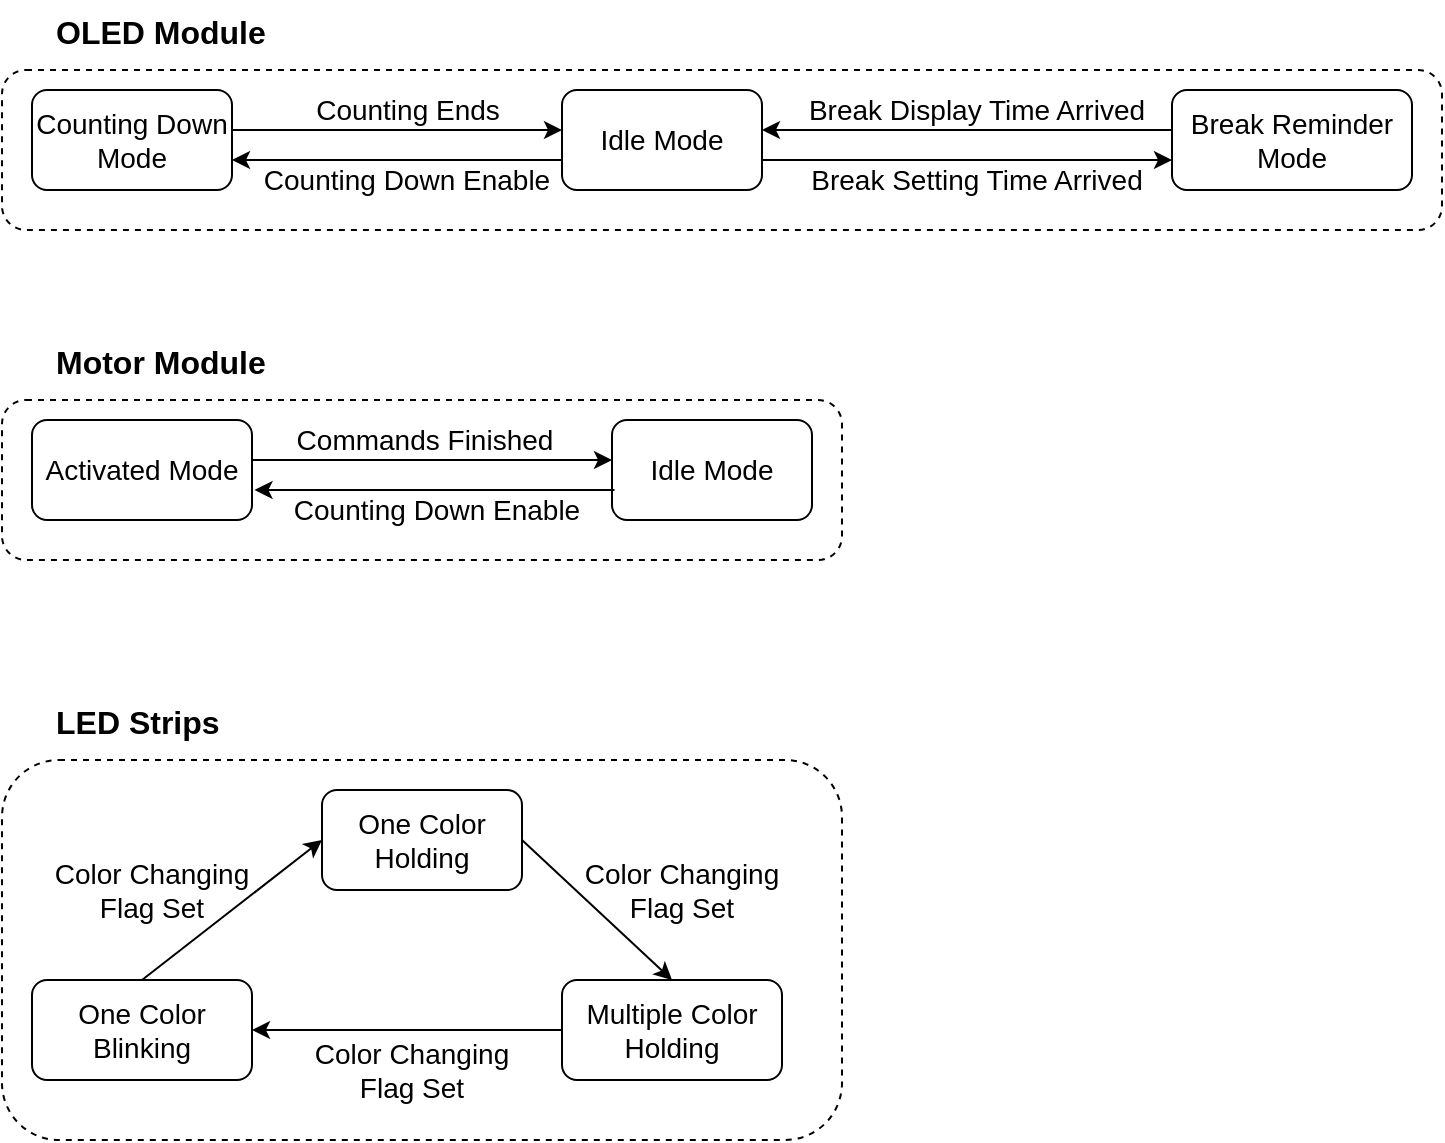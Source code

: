 <mxfile version="26.1.1">
  <diagram id="E_RpoompiALEzD8Yxrjx" name="第 1 页">
    <mxGraphModel dx="1379" dy="309" grid="1" gridSize="5" guides="1" tooltips="1" connect="1" arrows="1" fold="1" page="0" pageScale="1" pageWidth="1654" pageHeight="2336" math="0" shadow="0">
      <root>
        <mxCell id="0" />
        <mxCell id="1" parent="0" />
        <mxCell id="77--EYf3I-4FInswbORS-75" value="" style="rounded=1;whiteSpace=wrap;html=1;dashed=1;fillColor=none;" vertex="1" parent="1">
          <mxGeometry x="25" y="845" width="420" height="80" as="geometry" />
        </mxCell>
        <mxCell id="77--EYf3I-4FInswbORS-72" value="" style="rounded=1;whiteSpace=wrap;html=1;dashed=1;fillColor=none;" vertex="1" parent="1">
          <mxGeometry x="25" y="680" width="720" height="80" as="geometry" />
        </mxCell>
        <mxCell id="77--EYf3I-4FInswbORS-35" value="&lt;span style=&quot;font-size: 14px;&quot;&gt;Idle Mode&lt;/span&gt;" style="rounded=1;whiteSpace=wrap;html=1;" vertex="1" parent="1">
          <mxGeometry x="305" y="690" width="100" height="50" as="geometry" />
        </mxCell>
        <mxCell id="77--EYf3I-4FInswbORS-36" value="&lt;span style=&quot;font-size: 14px;&quot;&gt;Counting Down Mode&lt;/span&gt;" style="rounded=1;whiteSpace=wrap;html=1;" vertex="1" parent="1">
          <mxGeometry x="40" y="690" width="100" height="50" as="geometry" />
        </mxCell>
        <mxCell id="77--EYf3I-4FInswbORS-37" value="&lt;span style=&quot;font-size: 14px;&quot;&gt;Break Reminder Mode&lt;/span&gt;" style="rounded=1;whiteSpace=wrap;html=1;" vertex="1" parent="1">
          <mxGeometry x="610" y="690" width="120" height="50" as="geometry" />
        </mxCell>
        <mxCell id="77--EYf3I-4FInswbORS-44" value="&lt;span style=&quot;font-size: 14px;&quot;&gt;Counting Ends&lt;/span&gt;" style="text;html=1;align=center;verticalAlign=middle;whiteSpace=wrap;rounded=0;" vertex="1" parent="1">
          <mxGeometry x="177.5" y="685" width="100" height="30" as="geometry" />
        </mxCell>
        <mxCell id="77--EYf3I-4FInswbORS-45" value="&lt;span style=&quot;font-size: 14px;&quot;&gt;Counting Down Enable&lt;/span&gt;" style="text;html=1;align=center;verticalAlign=middle;whiteSpace=wrap;rounded=0;" vertex="1" parent="1">
          <mxGeometry x="150" y="720" width="155" height="30" as="geometry" />
        </mxCell>
        <mxCell id="77--EYf3I-4FInswbORS-60" value="&lt;span style=&quot;font-size: 14px;&quot;&gt;Break Display Time Arrived&lt;/span&gt;" style="text;html=1;align=center;verticalAlign=middle;whiteSpace=wrap;rounded=0;" vertex="1" parent="1">
          <mxGeometry x="425" y="685" width="175" height="30" as="geometry" />
        </mxCell>
        <mxCell id="77--EYf3I-4FInswbORS-61" value="&lt;span style=&quot;font-size: 14px;&quot;&gt;Break Setting Time Arrived&lt;/span&gt;" style="text;html=1;align=center;verticalAlign=middle;whiteSpace=wrap;rounded=0;" vertex="1" parent="1">
          <mxGeometry x="415" y="720" width="195" height="30" as="geometry" />
        </mxCell>
        <mxCell id="77--EYf3I-4FInswbORS-65" style="edgeStyle=orthogonalEdgeStyle;rounded=0;orthogonalLoop=1;jettySize=auto;html=1;exitX=1;exitY=0.5;exitDx=0;exitDy=0;entryX=0;entryY=0.5;entryDx=0;entryDy=0;" edge="1" parent="1">
          <mxGeometry relative="1" as="geometry">
            <mxPoint x="405" y="725" as="sourcePoint" />
            <mxPoint x="610" y="725" as="targetPoint" />
          </mxGeometry>
        </mxCell>
        <mxCell id="77--EYf3I-4FInswbORS-66" style="edgeStyle=orthogonalEdgeStyle;rounded=0;orthogonalLoop=1;jettySize=auto;html=1;exitX=1;exitY=0.5;exitDx=0;exitDy=0;entryX=0;entryY=0.5;entryDx=0;entryDy=0;" edge="1" parent="1">
          <mxGeometry relative="1" as="geometry">
            <mxPoint x="610" y="710" as="sourcePoint" />
            <mxPoint x="405" y="710" as="targetPoint" />
          </mxGeometry>
        </mxCell>
        <mxCell id="77--EYf3I-4FInswbORS-73" value="&lt;span style=&quot;color: rgb(0, 0, 0); font-family: Helvetica; font-style: normal; font-variant-ligatures: normal; font-variant-caps: normal; letter-spacing: normal; orphans: 2; text-align: center; text-indent: 0px; text-transform: none; widows: 2; word-spacing: 0px; -webkit-text-stroke-width: 0px; white-space: normal; background-color: rgb(255, 255, 255); text-decoration-thickness: initial; text-decoration-style: initial; text-decoration-color: initial; float: none; display: inline !important;&quot;&gt;&lt;font style=&quot;font-size: 16px;&quot;&gt;&lt;b&gt;OLED Module&lt;/b&gt;&lt;/font&gt;&lt;/span&gt;" style="text;whiteSpace=wrap;html=1;" vertex="1" parent="1">
          <mxGeometry x="50" y="645" width="115" height="40" as="geometry" />
        </mxCell>
        <mxCell id="77--EYf3I-4FInswbORS-76" value="&lt;span style=&quot;font-size: 14px;&quot;&gt;Idle Mode&lt;/span&gt;" style="rounded=1;whiteSpace=wrap;html=1;" vertex="1" parent="1">
          <mxGeometry x="330" y="855" width="100" height="50" as="geometry" />
        </mxCell>
        <mxCell id="77--EYf3I-4FInswbORS-77" value="&lt;span style=&quot;font-size: 14px;&quot;&gt;Activated Mode&lt;/span&gt;" style="rounded=1;whiteSpace=wrap;html=1;" vertex="1" parent="1">
          <mxGeometry x="40" y="855" width="110" height="50" as="geometry" />
        </mxCell>
        <mxCell id="77--EYf3I-4FInswbORS-79" value="&lt;span style=&quot;font-size: 14px;&quot;&gt;Commands Finished&lt;/span&gt;" style="text;html=1;align=center;verticalAlign=middle;whiteSpace=wrap;rounded=0;" vertex="1" parent="1">
          <mxGeometry x="165" y="850" width="142.5" height="30" as="geometry" />
        </mxCell>
        <mxCell id="77--EYf3I-4FInswbORS-80" value="&lt;span style=&quot;font-size: 14px;&quot;&gt;Counting Down Enable&lt;/span&gt;" style="text;html=1;align=center;verticalAlign=middle;whiteSpace=wrap;rounded=0;" vertex="1" parent="1">
          <mxGeometry x="165" y="885" width="155" height="30" as="geometry" />
        </mxCell>
        <mxCell id="77--EYf3I-4FInswbORS-87" value="&lt;span style=&quot;color: rgb(0, 0, 0); font-family: Helvetica; font-style: normal; font-variant-ligatures: normal; font-variant-caps: normal; letter-spacing: normal; orphans: 2; text-align: center; text-indent: 0px; text-transform: none; widows: 2; word-spacing: 0px; -webkit-text-stroke-width: 0px; white-space: normal; background-color: rgb(255, 255, 255); text-decoration-thickness: initial; text-decoration-style: initial; text-decoration-color: initial; float: none; display: inline !important;&quot;&gt;&lt;font style=&quot;font-size: 16px;&quot;&gt;&lt;b&gt;Motor Module&lt;/b&gt;&lt;/font&gt;&lt;/span&gt;" style="text;whiteSpace=wrap;html=1;" vertex="1" parent="1">
          <mxGeometry x="50" y="810" width="115" height="40" as="geometry" />
        </mxCell>
        <mxCell id="77--EYf3I-4FInswbORS-90" style="edgeStyle=orthogonalEdgeStyle;rounded=0;orthogonalLoop=1;jettySize=auto;html=1;entryX=0;entryY=0.5;entryDx=0;entryDy=0;" edge="1" parent="1">
          <mxGeometry relative="1" as="geometry">
            <mxPoint x="140" y="710" as="sourcePoint" />
            <mxPoint x="305" y="710" as="targetPoint" />
            <Array as="points" />
          </mxGeometry>
        </mxCell>
        <mxCell id="77--EYf3I-4FInswbORS-91" style="edgeStyle=orthogonalEdgeStyle;rounded=0;orthogonalLoop=1;jettySize=auto;html=1;entryX=0;entryY=0.5;entryDx=0;entryDy=0;" edge="1" parent="1">
          <mxGeometry relative="1" as="geometry">
            <mxPoint x="305" y="725" as="sourcePoint" />
            <mxPoint x="140" y="725" as="targetPoint" />
            <Array as="points" />
          </mxGeometry>
        </mxCell>
        <mxCell id="77--EYf3I-4FInswbORS-95" style="edgeStyle=orthogonalEdgeStyle;rounded=0;orthogonalLoop=1;jettySize=auto;html=1;exitX=1;exitY=0.5;exitDx=0;exitDy=0;entryX=0;entryY=0.5;entryDx=0;entryDy=0;" edge="1" parent="1">
          <mxGeometry relative="1" as="geometry">
            <mxPoint x="150" y="875" as="sourcePoint" />
            <mxPoint x="330" y="875" as="targetPoint" />
          </mxGeometry>
        </mxCell>
        <mxCell id="77--EYf3I-4FInswbORS-96" style="edgeStyle=orthogonalEdgeStyle;rounded=0;orthogonalLoop=1;jettySize=auto;html=1;exitX=1;exitY=0.5;exitDx=0;exitDy=0;entryX=0;entryY=0.5;entryDx=0;entryDy=0;" edge="1" parent="1">
          <mxGeometry relative="1" as="geometry">
            <mxPoint x="331.25" y="890" as="sourcePoint" />
            <mxPoint x="151.25" y="890" as="targetPoint" />
          </mxGeometry>
        </mxCell>
        <mxCell id="77--EYf3I-4FInswbORS-116" style="rounded=0;orthogonalLoop=1;jettySize=auto;html=1;exitX=1;exitY=0.5;exitDx=0;exitDy=0;entryX=0.5;entryY=0;entryDx=0;entryDy=0;" edge="1" parent="1" source="77--EYf3I-4FInswbORS-106" target="77--EYf3I-4FInswbORS-113">
          <mxGeometry relative="1" as="geometry" />
        </mxCell>
        <mxCell id="77--EYf3I-4FInswbORS-106" value="&lt;span style=&quot;font-size: 14px;&quot;&gt;One Color Holding&lt;/span&gt;" style="rounded=1;whiteSpace=wrap;html=1;" vertex="1" parent="1">
          <mxGeometry x="185" y="1040" width="100" height="50" as="geometry" />
        </mxCell>
        <mxCell id="77--EYf3I-4FInswbORS-115" style="rounded=0;orthogonalLoop=1;jettySize=auto;html=1;exitX=0.5;exitY=0;exitDx=0;exitDy=0;entryX=0;entryY=0.5;entryDx=0;entryDy=0;" edge="1" parent="1" source="77--EYf3I-4FInswbORS-107" target="77--EYf3I-4FInswbORS-106">
          <mxGeometry relative="1" as="geometry" />
        </mxCell>
        <mxCell id="77--EYf3I-4FInswbORS-107" value="&lt;span style=&quot;font-size: 14px;&quot;&gt;One Color Blinking&lt;/span&gt;" style="rounded=1;whiteSpace=wrap;html=1;" vertex="1" parent="1">
          <mxGeometry x="40" y="1135" width="110" height="50" as="geometry" />
        </mxCell>
        <mxCell id="77--EYf3I-4FInswbORS-110" value="&lt;span style=&quot;color: rgb(0, 0, 0); font-family: Helvetica; font-style: normal; font-variant-ligatures: normal; font-variant-caps: normal; letter-spacing: normal; orphans: 2; text-align: center; text-indent: 0px; text-transform: none; widows: 2; word-spacing: 0px; -webkit-text-stroke-width: 0px; white-space: normal; background-color: rgb(255, 255, 255); text-decoration-thickness: initial; text-decoration-style: initial; text-decoration-color: initial; float: none; display: inline !important;&quot;&gt;&lt;font style=&quot;font-size: 16px;&quot;&gt;&lt;b&gt;LED Strips&lt;/b&gt;&lt;/font&gt;&lt;/span&gt;" style="text;whiteSpace=wrap;html=1;" vertex="1" parent="1">
          <mxGeometry x="50" y="990" width="115" height="40" as="geometry" />
        </mxCell>
        <mxCell id="77--EYf3I-4FInswbORS-117" style="edgeStyle=orthogonalEdgeStyle;rounded=0;orthogonalLoop=1;jettySize=auto;html=1;exitX=0;exitY=0.5;exitDx=0;exitDy=0;entryX=1;entryY=0.5;entryDx=0;entryDy=0;" edge="1" parent="1" source="77--EYf3I-4FInswbORS-113" target="77--EYf3I-4FInswbORS-107">
          <mxGeometry relative="1" as="geometry" />
        </mxCell>
        <mxCell id="77--EYf3I-4FInswbORS-113" value="&lt;span style=&quot;font-size: 14px;&quot;&gt;Multiple Color Holding&lt;/span&gt;" style="rounded=1;whiteSpace=wrap;html=1;" vertex="1" parent="1">
          <mxGeometry x="305" y="1135" width="110" height="50" as="geometry" />
        </mxCell>
        <mxCell id="77--EYf3I-4FInswbORS-118" value="&lt;span style=&quot;font-size: 14px;&quot;&gt;Color Changing Flag Set&lt;/span&gt;" style="text;html=1;align=center;verticalAlign=middle;whiteSpace=wrap;rounded=0;" vertex="1" parent="1">
          <mxGeometry x="50" y="1075" width="100" height="30" as="geometry" />
        </mxCell>
        <mxCell id="77--EYf3I-4FInswbORS-119" value="&lt;span style=&quot;font-size: 14px;&quot;&gt;Color Changing Flag Set&lt;/span&gt;" style="text;html=1;align=center;verticalAlign=middle;whiteSpace=wrap;rounded=0;" vertex="1" parent="1">
          <mxGeometry x="180" y="1165" width="100" height="30" as="geometry" />
        </mxCell>
        <mxCell id="77--EYf3I-4FInswbORS-120" value="&lt;span style=&quot;font-size: 14px;&quot;&gt;Color Changing Flag Set&lt;/span&gt;" style="text;html=1;align=center;verticalAlign=middle;whiteSpace=wrap;rounded=0;" vertex="1" parent="1">
          <mxGeometry x="315" y="1075" width="100" height="30" as="geometry" />
        </mxCell>
        <mxCell id="77--EYf3I-4FInswbORS-121" value="" style="rounded=1;whiteSpace=wrap;html=1;dashed=1;fillColor=none;" vertex="1" parent="1">
          <mxGeometry x="25" y="1025" width="420" height="190" as="geometry" />
        </mxCell>
      </root>
    </mxGraphModel>
  </diagram>
</mxfile>
